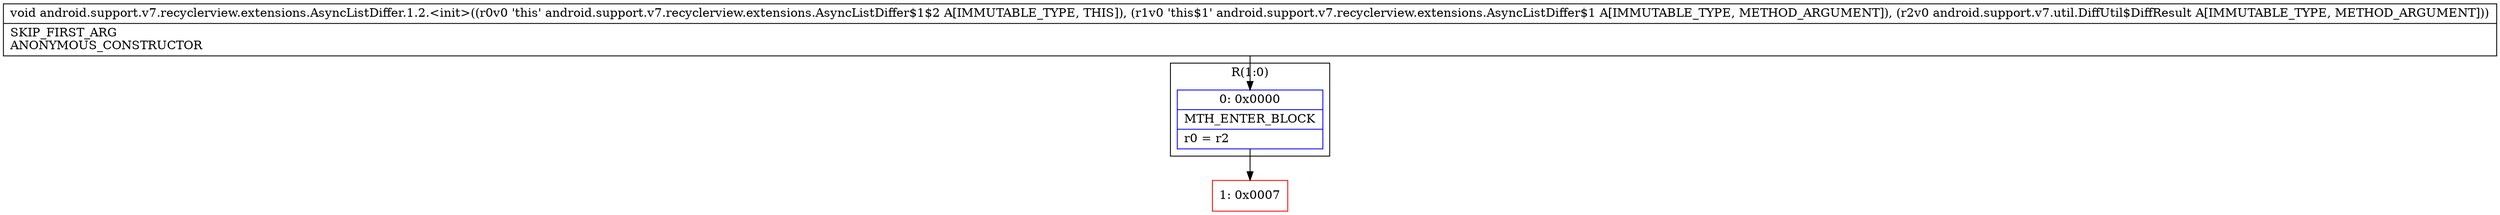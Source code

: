 digraph "CFG forandroid.support.v7.recyclerview.extensions.AsyncListDiffer.1.2.\<init\>(Landroid\/support\/v7\/recyclerview\/extensions\/AsyncListDiffer$1;Landroid\/support\/v7\/util\/DiffUtil$DiffResult;)V" {
subgraph cluster_Region_778491378 {
label = "R(1:0)";
node [shape=record,color=blue];
Node_0 [shape=record,label="{0\:\ 0x0000|MTH_ENTER_BLOCK\l|r0 = r2\l}"];
}
Node_1 [shape=record,color=red,label="{1\:\ 0x0007}"];
MethodNode[shape=record,label="{void android.support.v7.recyclerview.extensions.AsyncListDiffer.1.2.\<init\>((r0v0 'this' android.support.v7.recyclerview.extensions.AsyncListDiffer$1$2 A[IMMUTABLE_TYPE, THIS]), (r1v0 'this$1' android.support.v7.recyclerview.extensions.AsyncListDiffer$1 A[IMMUTABLE_TYPE, METHOD_ARGUMENT]), (r2v0 android.support.v7.util.DiffUtil$DiffResult A[IMMUTABLE_TYPE, METHOD_ARGUMENT]))  | SKIP_FIRST_ARG\lANONYMOUS_CONSTRUCTOR\l}"];
MethodNode -> Node_0;
Node_0 -> Node_1;
}

